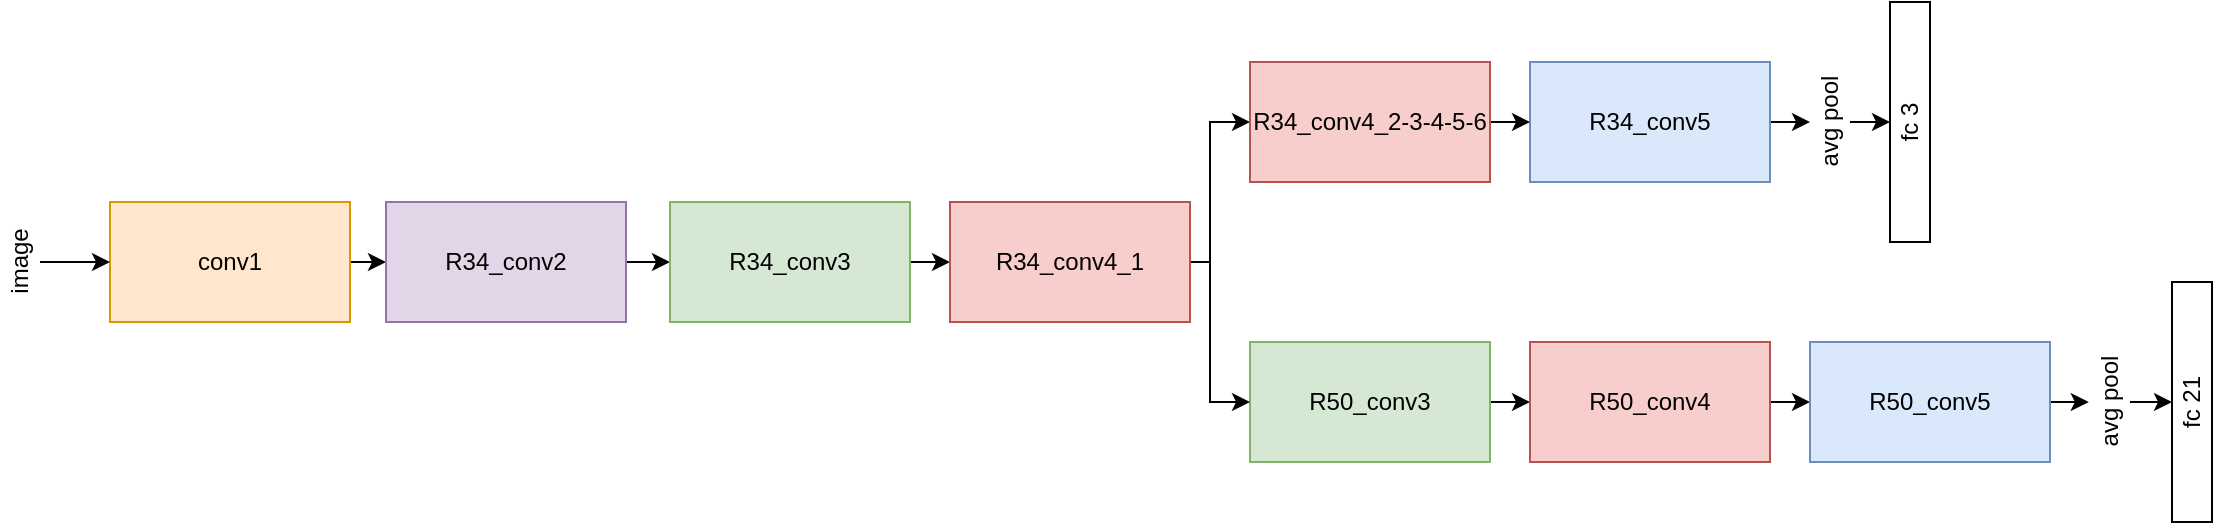 <mxfile version="18.1.1" type="device"><diagram id="T6G_AJsC7ofdgZiTMQge" name="Page-1"><mxGraphModel dx="780" dy="784" grid="1" gridSize="10" guides="1" tooltips="1" connect="1" arrows="1" fold="1" page="1" pageScale="1" pageWidth="827" pageHeight="1169" math="0" shadow="0"><root><mxCell id="0"/><mxCell id="1" parent="0"/><mxCell id="jGR_dJrfLnVvgy1PlHxm-5" style="edgeStyle=orthogonalEdgeStyle;rounded=0;orthogonalLoop=1;jettySize=auto;html=1;exitX=1;exitY=0.5;exitDx=0;exitDy=0;entryX=0;entryY=0.5;entryDx=0;entryDy=0;" parent="1" source="jGR_dJrfLnVvgy1PlHxm-1" target="jGR_dJrfLnVvgy1PlHxm-2" edge="1"><mxGeometry relative="1" as="geometry"/></mxCell><mxCell id="jGR_dJrfLnVvgy1PlHxm-1" value="conv1" style="rounded=0;whiteSpace=wrap;html=1;fillColor=#ffe6cc;strokeColor=#d79b00;" parent="1" vertex="1"><mxGeometry x="90" y="370" width="120" height="60" as="geometry"/></mxCell><mxCell id="jGR_dJrfLnVvgy1PlHxm-6" style="edgeStyle=orthogonalEdgeStyle;rounded=0;orthogonalLoop=1;jettySize=auto;html=1;exitX=1;exitY=0.5;exitDx=0;exitDy=0;entryX=0;entryY=0.5;entryDx=0;entryDy=0;" parent="1" source="jGR_dJrfLnVvgy1PlHxm-2" target="jGR_dJrfLnVvgy1PlHxm-4" edge="1"><mxGeometry relative="1" as="geometry"/></mxCell><mxCell id="jGR_dJrfLnVvgy1PlHxm-2" value="R34_conv2" style="rounded=0;whiteSpace=wrap;html=1;fillColor=#e1d5e7;strokeColor=#9673a6;" parent="1" vertex="1"><mxGeometry x="228" y="370" width="120" height="60" as="geometry"/></mxCell><mxCell id="jGR_dJrfLnVvgy1PlHxm-9" style="edgeStyle=orthogonalEdgeStyle;rounded=0;orthogonalLoop=1;jettySize=auto;html=1;exitX=1;exitY=0.5;exitDx=0;exitDy=0;entryX=0.5;entryY=0;entryDx=0;entryDy=0;" parent="1" source="jGR_dJrfLnVvgy1PlHxm-4" edge="1"><mxGeometry relative="1" as="geometry"><mxPoint x="510" y="400" as="targetPoint"/></mxGeometry></mxCell><mxCell id="jGR_dJrfLnVvgy1PlHxm-4" value="R34_conv3" style="rounded=0;whiteSpace=wrap;html=1;fillColor=#d5e8d4;strokeColor=#82b366;" parent="1" vertex="1"><mxGeometry x="370" y="370" width="120" height="60" as="geometry"/></mxCell><mxCell id="jGR_dJrfLnVvgy1PlHxm-13" style="edgeStyle=orthogonalEdgeStyle;rounded=0;orthogonalLoop=1;jettySize=auto;html=1;entryX=0;entryY=0.5;entryDx=0;entryDy=0;" parent="1" source="jGR_dJrfLnVvgy1PlHxm-12" target="jGR_dJrfLnVvgy1PlHxm-1" edge="1"><mxGeometry relative="1" as="geometry"/></mxCell><mxCell id="jGR_dJrfLnVvgy1PlHxm-12" value="image" style="text;html=1;align=center;verticalAlign=middle;resizable=0;points=[];autosize=1;strokeColor=none;fillColor=none;rotation=-90;" parent="1" vertex="1"><mxGeometry x="20" y="390" width="50" height="20" as="geometry"/></mxCell><mxCell id="jGR_dJrfLnVvgy1PlHxm-31" style="edgeStyle=orthogonalEdgeStyle;curved=1;rounded=0;orthogonalLoop=1;jettySize=auto;html=1;exitX=0.5;exitY=1;exitDx=0;exitDy=0;entryX=0.5;entryY=0;entryDx=0;entryDy=0;endArrow=classic;endFill=1;" parent="1" edge="1"><mxGeometry relative="1" as="geometry"><mxPoint x="690" y="400" as="sourcePoint"/></mxGeometry></mxCell><mxCell id="jGR_dJrfLnVvgy1PlHxm-34" style="edgeStyle=orthogonalEdgeStyle;curved=1;rounded=0;orthogonalLoop=1;jettySize=auto;html=1;exitX=0.5;exitY=1;exitDx=0;exitDy=0;entryX=0.5;entryY=0;entryDx=0;entryDy=0;endArrow=classic;endFill=1;" parent="1" edge="1"><mxGeometry relative="1" as="geometry"><mxPoint x="810" y="400" as="sourcePoint"/></mxGeometry></mxCell><mxCell id="jGR_dJrfLnVvgy1PlHxm-35" style="edgeStyle=orthogonalEdgeStyle;curved=1;rounded=0;orthogonalLoop=1;jettySize=auto;html=1;exitX=0.5;exitY=1;exitDx=0;exitDy=0;entryX=0.5;entryY=0;entryDx=0;entryDy=0;endArrow=classic;endFill=1;" parent="1" edge="1"><mxGeometry relative="1" as="geometry"><mxPoint x="850" y="400" as="sourcePoint"/></mxGeometry></mxCell><mxCell id="jGR_dJrfLnVvgy1PlHxm-36" style="edgeStyle=orthogonalEdgeStyle;curved=1;rounded=0;orthogonalLoop=1;jettySize=auto;html=1;exitX=0.5;exitY=1;exitDx=0;exitDy=0;entryX=0.5;entryY=0;entryDx=0;entryDy=0;endArrow=classic;endFill=1;" parent="1" edge="1"><mxGeometry relative="1" as="geometry"><mxPoint x="890" y="400" as="sourcePoint"/></mxGeometry></mxCell><mxCell id="jGR_dJrfLnVvgy1PlHxm-37" style="edgeStyle=orthogonalEdgeStyle;curved=1;rounded=0;orthogonalLoop=1;jettySize=auto;html=1;exitX=0.5;exitY=1;exitDx=0;exitDy=0;entryX=0.5;entryY=0;entryDx=0;entryDy=0;endArrow=classic;endFill=1;" parent="1" edge="1"><mxGeometry relative="1" as="geometry"><mxPoint x="930" y="400" as="sourcePoint"/></mxGeometry></mxCell><mxCell id="C8q5zus3tIXgjrBcnHXe-7" style="edgeStyle=orthogonalEdgeStyle;rounded=0;orthogonalLoop=1;jettySize=auto;html=1;exitX=1;exitY=0.5;exitDx=0;exitDy=0;entryX=0.5;entryY=0;entryDx=0;entryDy=0;entryPerimeter=0;" parent="1" source="jGR_dJrfLnVvgy1PlHxm-58" target="jGR_dJrfLnVvgy1PlHxm-59" edge="1"><mxGeometry relative="1" as="geometry"/></mxCell><mxCell id="jGR_dJrfLnVvgy1PlHxm-58" value="R34_conv5" style="rounded=0;whiteSpace=wrap;html=1;fillColor=#dae8fc;strokeColor=#6c8ebf;" parent="1" vertex="1"><mxGeometry x="800" y="300" width="120" height="60" as="geometry"/></mxCell><mxCell id="jGR_dJrfLnVvgy1PlHxm-64" style="edgeStyle=orthogonalEdgeStyle;curved=1;rounded=0;orthogonalLoop=1;jettySize=auto;html=1;entryX=0.5;entryY=0;entryDx=0;entryDy=0;endArrow=classic;endFill=1;" parent="1" source="jGR_dJrfLnVvgy1PlHxm-59" target="jGR_dJrfLnVvgy1PlHxm-61" edge="1"><mxGeometry relative="1" as="geometry"/></mxCell><mxCell id="jGR_dJrfLnVvgy1PlHxm-59" value="avg pool" style="text;html=1;align=center;verticalAlign=middle;resizable=0;points=[];autosize=1;strokeColor=none;fillColor=none;rotation=-90;" parent="1" vertex="1"><mxGeometry x="920" y="320" width="60" height="20" as="geometry"/></mxCell><mxCell id="jGR_dJrfLnVvgy1PlHxm-61" value="fc 3" style="rounded=0;whiteSpace=wrap;html=1;rotation=-90;" parent="1" vertex="1"><mxGeometry x="930" y="320" width="120" height="20" as="geometry"/></mxCell><mxCell id="jGR_dJrfLnVvgy1PlHxm-69" style="edgeStyle=orthogonalEdgeStyle;rounded=0;orthogonalLoop=1;jettySize=auto;html=1;exitX=1;exitY=0.5;exitDx=0;exitDy=0;entryX=0;entryY=0.5;entryDx=0;entryDy=0;endArrow=classic;endFill=1;" parent="1" source="jGR_dJrfLnVvgy1PlHxm-65" target="jGR_dJrfLnVvgy1PlHxm-67" edge="1"><mxGeometry relative="1" as="geometry"/></mxCell><mxCell id="jGR_dJrfLnVvgy1PlHxm-65" value="R50_conv3" style="rounded=0;whiteSpace=wrap;html=1;fillColor=#d5e8d4;strokeColor=#82b366;" parent="1" vertex="1"><mxGeometry x="660" y="440" width="120" height="60" as="geometry"/></mxCell><mxCell id="jGR_dJrfLnVvgy1PlHxm-70" style="edgeStyle=orthogonalEdgeStyle;rounded=0;orthogonalLoop=1;jettySize=auto;html=1;exitX=1;exitY=0.5;exitDx=0;exitDy=0;entryX=0;entryY=0.5;entryDx=0;entryDy=0;endArrow=classic;endFill=1;" parent="1" source="jGR_dJrfLnVvgy1PlHxm-67" target="jGR_dJrfLnVvgy1PlHxm-68" edge="1"><mxGeometry relative="1" as="geometry"/></mxCell><mxCell id="jGR_dJrfLnVvgy1PlHxm-67" value="R50_conv4" style="rounded=0;whiteSpace=wrap;html=1;fillColor=#f8cecc;strokeColor=#b85450;" parent="1" vertex="1"><mxGeometry x="800" y="440" width="120" height="60" as="geometry"/></mxCell><mxCell id="jGR_dJrfLnVvgy1PlHxm-76" style="edgeStyle=orthogonalEdgeStyle;rounded=0;orthogonalLoop=1;jettySize=auto;html=1;exitX=1;exitY=0.5;exitDx=0;exitDy=0;entryX=0.511;entryY=-0.029;entryDx=0;entryDy=0;entryPerimeter=0;endArrow=classic;endFill=1;" parent="1" source="jGR_dJrfLnVvgy1PlHxm-68" target="jGR_dJrfLnVvgy1PlHxm-74" edge="1"><mxGeometry relative="1" as="geometry"/></mxCell><mxCell id="jGR_dJrfLnVvgy1PlHxm-68" value="R50_conv5" style="rounded=0;whiteSpace=wrap;html=1;fillColor=#dae8fc;strokeColor=#6c8ebf;" parent="1" vertex="1"><mxGeometry x="940" y="440" width="120" height="60" as="geometry"/></mxCell><mxCell id="jGR_dJrfLnVvgy1PlHxm-73" style="edgeStyle=orthogonalEdgeStyle;curved=1;rounded=0;orthogonalLoop=1;jettySize=auto;html=1;entryX=0.5;entryY=0;entryDx=0;entryDy=0;endArrow=classic;endFill=1;" parent="1" source="jGR_dJrfLnVvgy1PlHxm-74" target="jGR_dJrfLnVvgy1PlHxm-75" edge="1"><mxGeometry relative="1" as="geometry"/></mxCell><mxCell id="jGR_dJrfLnVvgy1PlHxm-74" value="avg pool" style="text;html=1;align=center;verticalAlign=middle;resizable=0;points=[];autosize=1;strokeColor=none;fillColor=none;rotation=-90;" parent="1" vertex="1"><mxGeometry x="1060" y="460" width="60" height="20" as="geometry"/></mxCell><mxCell id="jGR_dJrfLnVvgy1PlHxm-75" value="fc 21" style="rounded=0;whiteSpace=wrap;html=1;rotation=-90;" parent="1" vertex="1"><mxGeometry x="1071" y="460" width="120" height="20" as="geometry"/></mxCell><mxCell id="C8q5zus3tIXgjrBcnHXe-3" style="edgeStyle=orthogonalEdgeStyle;rounded=0;orthogonalLoop=1;jettySize=auto;html=1;exitX=1;exitY=0.5;exitDx=0;exitDy=0;entryX=0;entryY=0.5;entryDx=0;entryDy=0;" parent="1" source="C8q5zus3tIXgjrBcnHXe-1" target="C8q5zus3tIXgjrBcnHXe-2" edge="1"><mxGeometry relative="1" as="geometry"><Array as="points"><mxPoint x="640" y="400"/><mxPoint x="640" y="330"/></Array></mxGeometry></mxCell><mxCell id="C8q5zus3tIXgjrBcnHXe-1" value="R34_conv4_1" style="rounded=0;whiteSpace=wrap;html=1;fillColor=#f8cecc;strokeColor=#b85450;" parent="1" vertex="1"><mxGeometry x="510" y="370" width="120" height="60" as="geometry"/></mxCell><mxCell id="C8q5zus3tIXgjrBcnHXe-5" style="edgeStyle=orthogonalEdgeStyle;rounded=0;orthogonalLoop=1;jettySize=auto;html=1;exitX=1;exitY=0.5;exitDx=0;exitDy=0;entryX=0;entryY=0.5;entryDx=0;entryDy=0;" parent="1" source="C8q5zus3tIXgjrBcnHXe-2" target="jGR_dJrfLnVvgy1PlHxm-58" edge="1"><mxGeometry relative="1" as="geometry"/></mxCell><mxCell id="C8q5zus3tIXgjrBcnHXe-2" value="R34_conv4_2-3-4-5-6" style="rounded=0;whiteSpace=wrap;html=1;fillColor=#f8cecc;strokeColor=#b85450;" parent="1" vertex="1"><mxGeometry x="660" y="300" width="120" height="60" as="geometry"/></mxCell><mxCell id="C8q5zus3tIXgjrBcnHXe-4" value="" style="endArrow=classic;html=1;rounded=0;entryX=0;entryY=0.5;entryDx=0;entryDy=0;" parent="1" target="jGR_dJrfLnVvgy1PlHxm-65" edge="1"><mxGeometry width="50" height="50" relative="1" as="geometry"><mxPoint x="640" y="400" as="sourcePoint"/><mxPoint x="870" y="380" as="targetPoint"/><Array as="points"><mxPoint x="640" y="470"/></Array></mxGeometry></mxCell></root></mxGraphModel></diagram></mxfile>